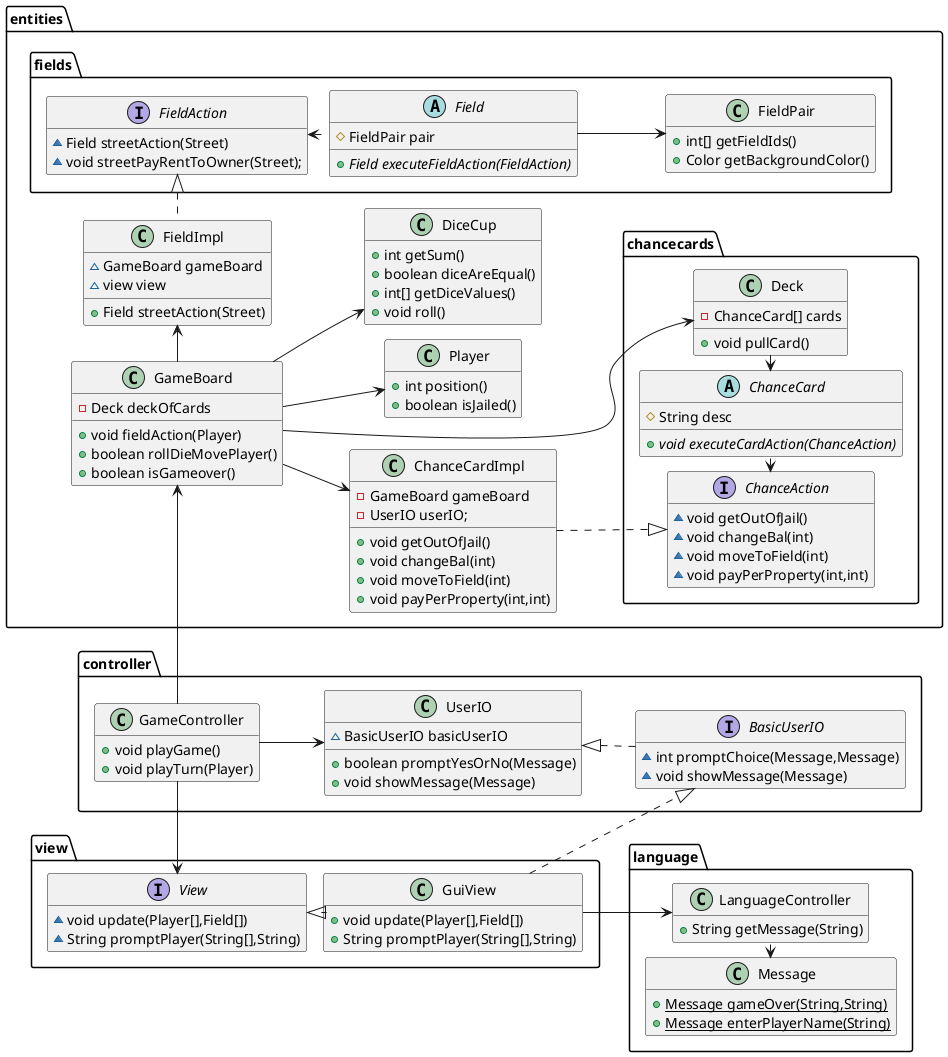 @startuml
hide empty members
'skinparam linetype ortho
left to right direction
skinparam nodesep 15
skinparam ranksep 15

package entities{

    class GameBoard {
        - Deck deckOfCards
        + void fieldAction(Player)
        + boolean rollDieMovePlayer()
        + boolean isGameover()
    }

    class Player {
        + int position()
        + boolean isJailed()
    }
    class DiceCup {
        + int getSum()
        + boolean diceAreEqual()
        + int[] getDiceValues()
        + void roll()
    }
    class FieldImpl {
	~ GameBoard gameBoard
	~ view view
	+ Field streetAction(Street)
    }
     class ChanceCardImpl {
            - GameBoard gameBoard
            - UserIO userIO;
            + void getOutOfJail()
            + void changeBal(int)
            + void moveToField(int)
            + void payPerProperty(int,int)
        }


    package chancecards {
       class Deck {
            -ChanceCard[] cards
            + void pullCard()
        }
        interface ChanceAction {
            ~ void getOutOfJail()
            ~ void changeBal(int)
            ~ void moveToField(int)
            ~ void payPerProperty(int,int)
        }
        abstract class ChanceCard {
            # String desc
            + {abstract}void executeCardAction(ChanceAction)
        }
    }
    package fields {
         abstract class Field {
            # FieldPair pair
            + {abstract}Field executeFieldAction(FieldAction)
        }
        class FieldPair {
            + int[] getFieldIds()
            + Color getBackgroundColor()
        }

        interface FieldAction {
            ~ Field streetAction(Street)
            ~ void streetPayRentToOwner(Street);
        }
    }
}


package language{
    class LanguageController {
        + String getMessage(String)
    }
    class Message {
    + {static} Message gameOver(String,String)
    + {static} Message enterPlayerName(String)
    }
}

package controller {
    class UserIO {
        ~ BasicUserIO basicUserIO
        + boolean promptYesOrNo(Message)
        + void showMessage(Message)
    }

    interface BasicUserIO {
        ~ int promptChoice(Message,Message)
        ~ void showMessage(Message)
    }

    class GameController {
        + void playGame()
        + void playTurn(Player)
    }
}
package view{
    class GuiView {
        + void update(Player[],Field[])
        + String promptPlayer(String[],String)
    }

    interface View {
        ~ void update(Player[],Field[])
        ~ String promptPlayer(String[],String)
    }
}


GameController -> GameBoard


GameBoard -down-> ChanceCardImpl
GameBoard -right-> FieldImpl

GameBoard --> Player
GameBoard --> DiceCup
GameBoard --=> Deck
GuiView -down-> LanguageController
LanguageController .left.> Message
ChanceCardImpl ..|>ChanceAction
FieldAction <|. FieldImpl
View <|..GuiView
BasicUserIO <|.left. GuiView
UserIO <|..BasicUserIO
GameController -left->View
FieldAction <..Field
FieldPair <-up-Field
Deck -left-> ChanceCard
GameController -->UserIO
ChanceAction <.right.ChanceCard

@enduml